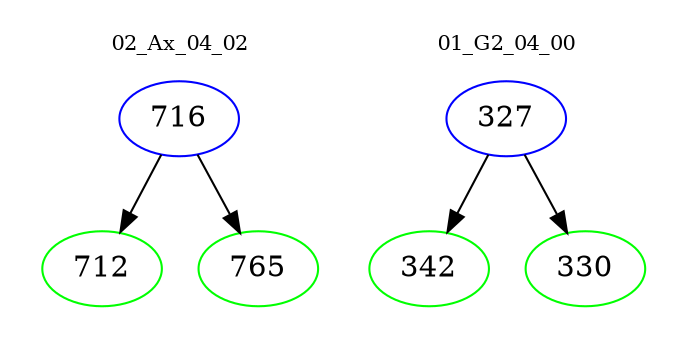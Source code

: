 digraph{
subgraph cluster_0 {
color = white
label = "02_Ax_04_02";
fontsize=10;
T0_716 [label="716", color="blue"]
T0_716 -> T0_712 [color="black"]
T0_712 [label="712", color="green"]
T0_716 -> T0_765 [color="black"]
T0_765 [label="765", color="green"]
}
subgraph cluster_1 {
color = white
label = "01_G2_04_00";
fontsize=10;
T1_327 [label="327", color="blue"]
T1_327 -> T1_342 [color="black"]
T1_342 [label="342", color="green"]
T1_327 -> T1_330 [color="black"]
T1_330 [label="330", color="green"]
}
}
